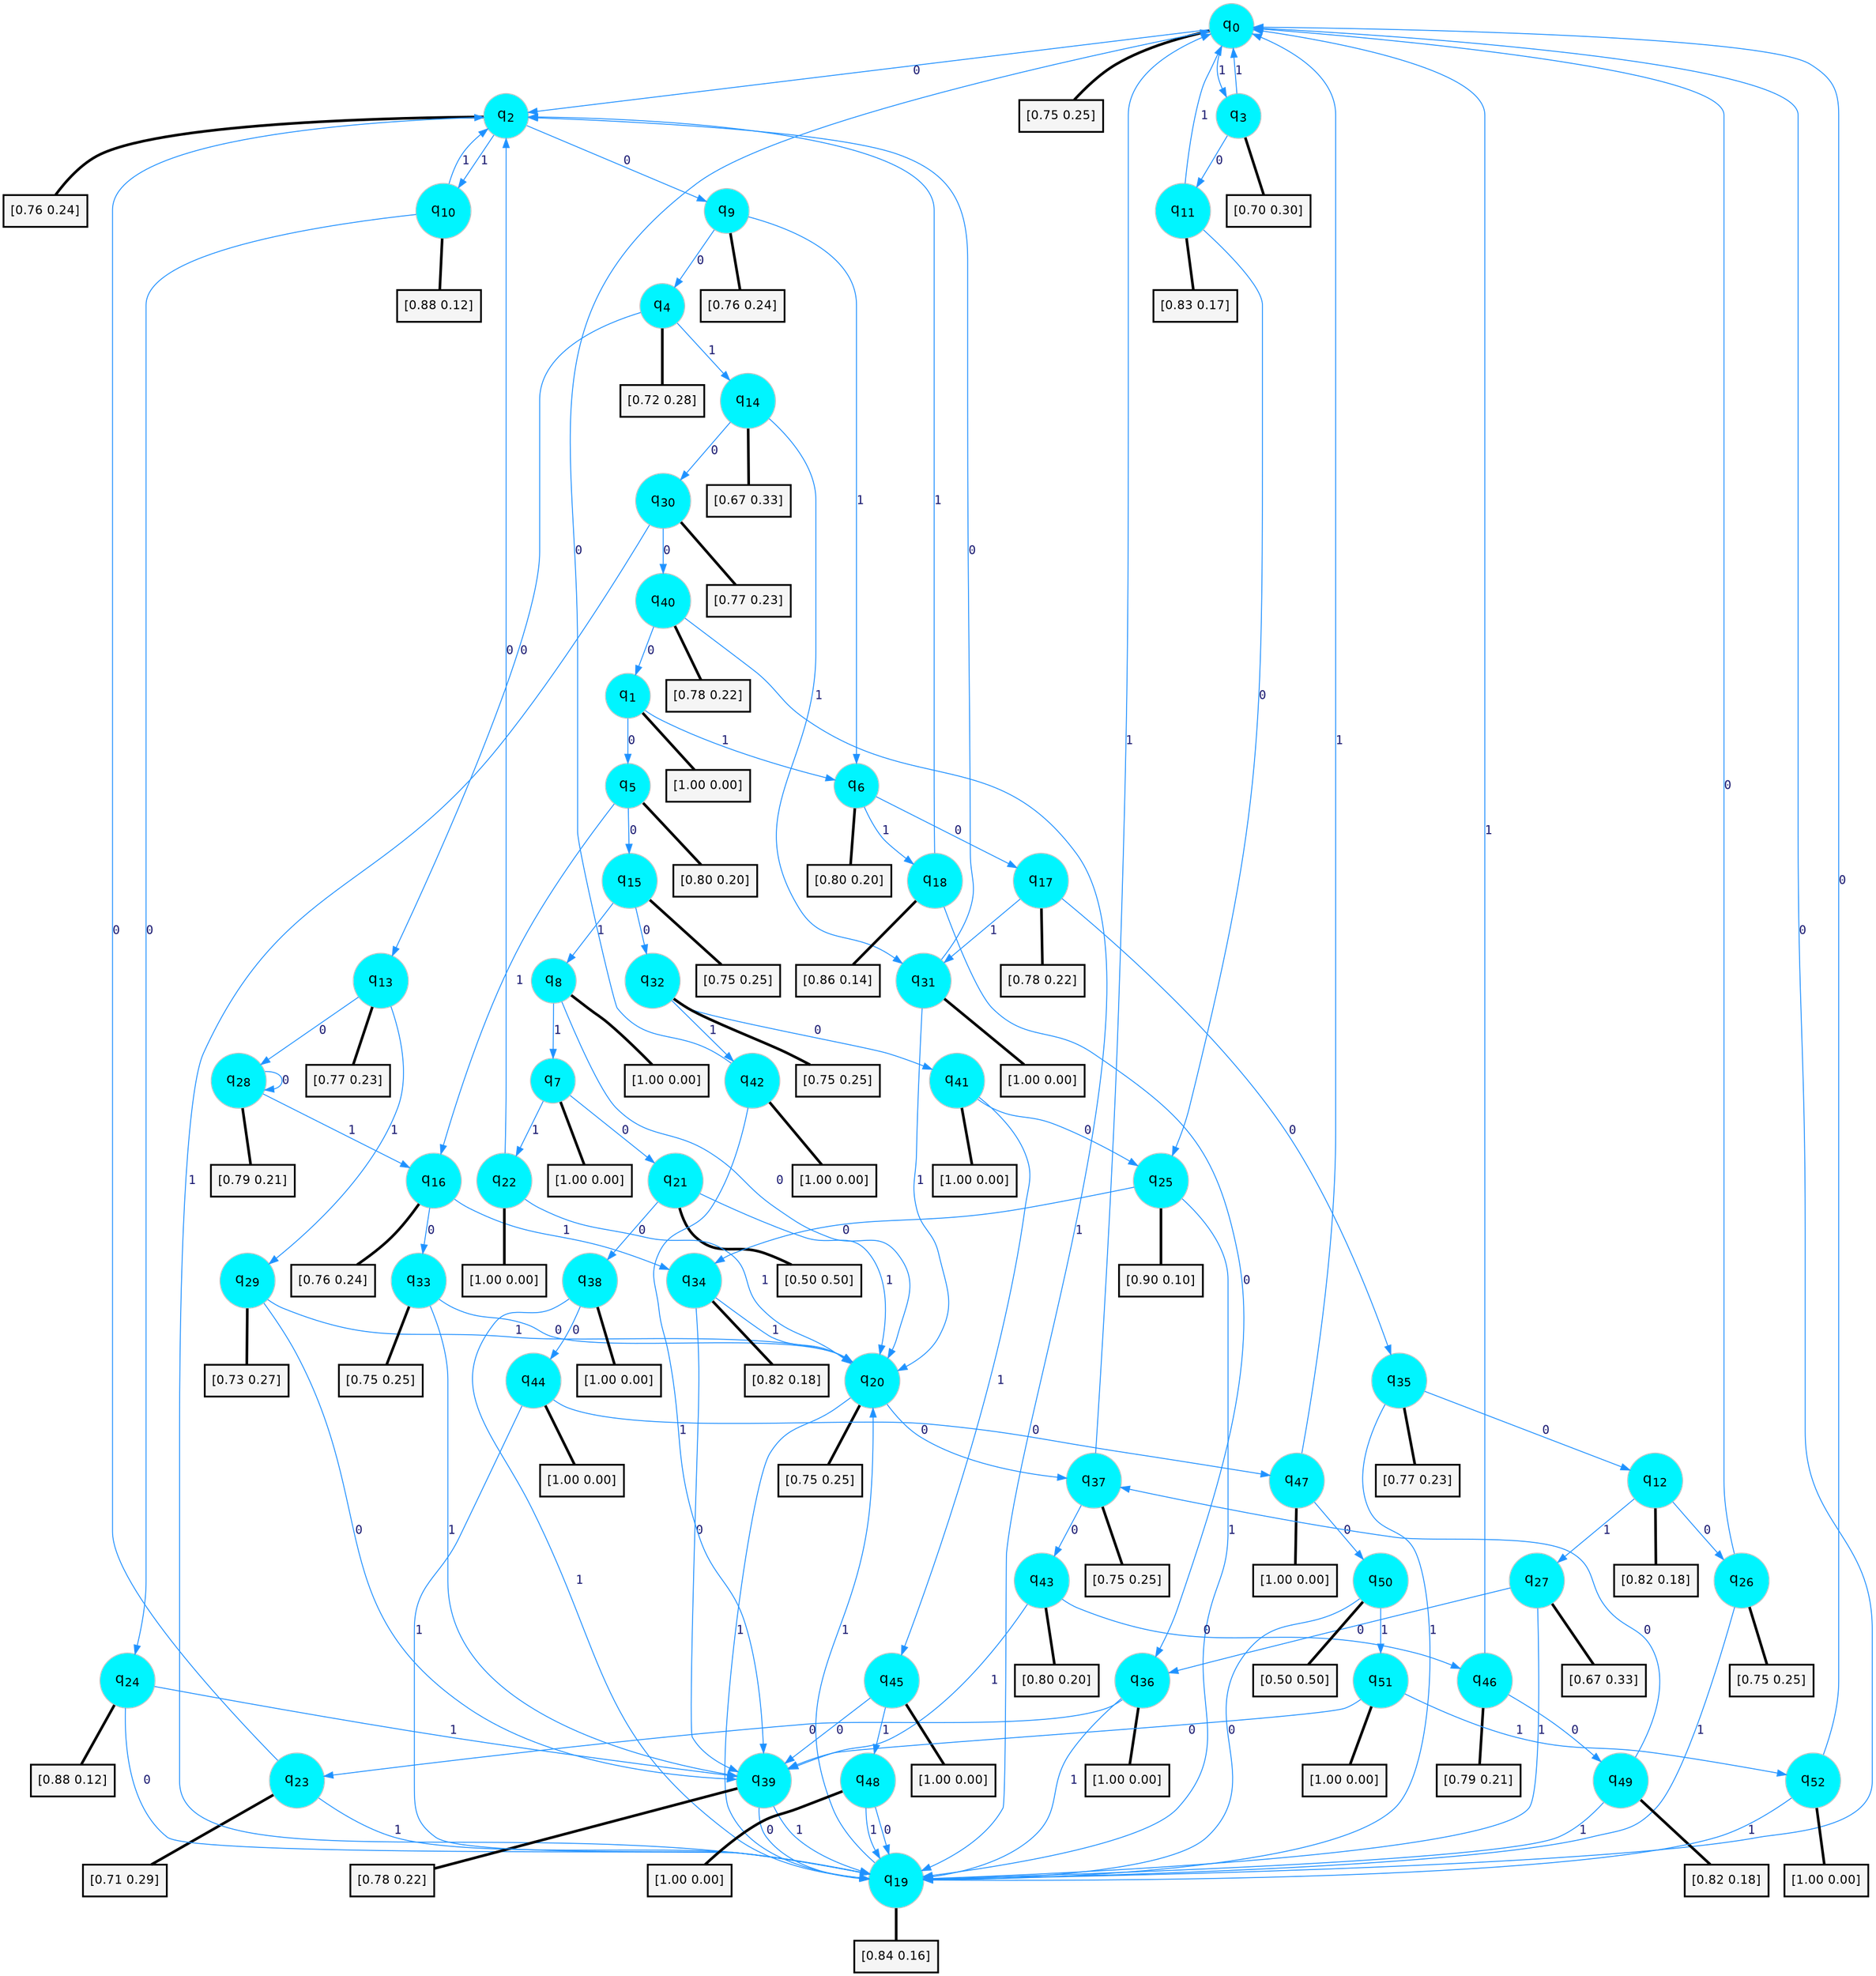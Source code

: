 digraph G {
graph [
bgcolor=transparent, dpi=300, rankdir=TD, size="40,25"];
node [
color=gray, fillcolor=turquoise1, fontcolor=black, fontname=Helvetica, fontsize=16, fontweight=bold, shape=circle, style=filled];
edge [
arrowsize=1, color=dodgerblue1, fontcolor=midnightblue, fontname=courier, fontweight=bold, penwidth=1, style=solid, weight=20];
0[label=<q<SUB>0</SUB>>];
1[label=<q<SUB>1</SUB>>];
2[label=<q<SUB>2</SUB>>];
3[label=<q<SUB>3</SUB>>];
4[label=<q<SUB>4</SUB>>];
5[label=<q<SUB>5</SUB>>];
6[label=<q<SUB>6</SUB>>];
7[label=<q<SUB>7</SUB>>];
8[label=<q<SUB>8</SUB>>];
9[label=<q<SUB>9</SUB>>];
10[label=<q<SUB>10</SUB>>];
11[label=<q<SUB>11</SUB>>];
12[label=<q<SUB>12</SUB>>];
13[label=<q<SUB>13</SUB>>];
14[label=<q<SUB>14</SUB>>];
15[label=<q<SUB>15</SUB>>];
16[label=<q<SUB>16</SUB>>];
17[label=<q<SUB>17</SUB>>];
18[label=<q<SUB>18</SUB>>];
19[label=<q<SUB>19</SUB>>];
20[label=<q<SUB>20</SUB>>];
21[label=<q<SUB>21</SUB>>];
22[label=<q<SUB>22</SUB>>];
23[label=<q<SUB>23</SUB>>];
24[label=<q<SUB>24</SUB>>];
25[label=<q<SUB>25</SUB>>];
26[label=<q<SUB>26</SUB>>];
27[label=<q<SUB>27</SUB>>];
28[label=<q<SUB>28</SUB>>];
29[label=<q<SUB>29</SUB>>];
30[label=<q<SUB>30</SUB>>];
31[label=<q<SUB>31</SUB>>];
32[label=<q<SUB>32</SUB>>];
33[label=<q<SUB>33</SUB>>];
34[label=<q<SUB>34</SUB>>];
35[label=<q<SUB>35</SUB>>];
36[label=<q<SUB>36</SUB>>];
37[label=<q<SUB>37</SUB>>];
38[label=<q<SUB>38</SUB>>];
39[label=<q<SUB>39</SUB>>];
40[label=<q<SUB>40</SUB>>];
41[label=<q<SUB>41</SUB>>];
42[label=<q<SUB>42</SUB>>];
43[label=<q<SUB>43</SUB>>];
44[label=<q<SUB>44</SUB>>];
45[label=<q<SUB>45</SUB>>];
46[label=<q<SUB>46</SUB>>];
47[label=<q<SUB>47</SUB>>];
48[label=<q<SUB>48</SUB>>];
49[label=<q<SUB>49</SUB>>];
50[label=<q<SUB>50</SUB>>];
51[label=<q<SUB>51</SUB>>];
52[label=<q<SUB>52</SUB>>];
53[label="[0.75 0.25]", shape=box,fontcolor=black, fontname=Helvetica, fontsize=14, penwidth=2, fillcolor=whitesmoke,color=black];
54[label="[1.00 0.00]", shape=box,fontcolor=black, fontname=Helvetica, fontsize=14, penwidth=2, fillcolor=whitesmoke,color=black];
55[label="[0.76 0.24]", shape=box,fontcolor=black, fontname=Helvetica, fontsize=14, penwidth=2, fillcolor=whitesmoke,color=black];
56[label="[0.70 0.30]", shape=box,fontcolor=black, fontname=Helvetica, fontsize=14, penwidth=2, fillcolor=whitesmoke,color=black];
57[label="[0.72 0.28]", shape=box,fontcolor=black, fontname=Helvetica, fontsize=14, penwidth=2, fillcolor=whitesmoke,color=black];
58[label="[0.80 0.20]", shape=box,fontcolor=black, fontname=Helvetica, fontsize=14, penwidth=2, fillcolor=whitesmoke,color=black];
59[label="[0.80 0.20]", shape=box,fontcolor=black, fontname=Helvetica, fontsize=14, penwidth=2, fillcolor=whitesmoke,color=black];
60[label="[1.00 0.00]", shape=box,fontcolor=black, fontname=Helvetica, fontsize=14, penwidth=2, fillcolor=whitesmoke,color=black];
61[label="[1.00 0.00]", shape=box,fontcolor=black, fontname=Helvetica, fontsize=14, penwidth=2, fillcolor=whitesmoke,color=black];
62[label="[0.76 0.24]", shape=box,fontcolor=black, fontname=Helvetica, fontsize=14, penwidth=2, fillcolor=whitesmoke,color=black];
63[label="[0.88 0.12]", shape=box,fontcolor=black, fontname=Helvetica, fontsize=14, penwidth=2, fillcolor=whitesmoke,color=black];
64[label="[0.83 0.17]", shape=box,fontcolor=black, fontname=Helvetica, fontsize=14, penwidth=2, fillcolor=whitesmoke,color=black];
65[label="[0.82 0.18]", shape=box,fontcolor=black, fontname=Helvetica, fontsize=14, penwidth=2, fillcolor=whitesmoke,color=black];
66[label="[0.77 0.23]", shape=box,fontcolor=black, fontname=Helvetica, fontsize=14, penwidth=2, fillcolor=whitesmoke,color=black];
67[label="[0.67 0.33]", shape=box,fontcolor=black, fontname=Helvetica, fontsize=14, penwidth=2, fillcolor=whitesmoke,color=black];
68[label="[0.75 0.25]", shape=box,fontcolor=black, fontname=Helvetica, fontsize=14, penwidth=2, fillcolor=whitesmoke,color=black];
69[label="[0.76 0.24]", shape=box,fontcolor=black, fontname=Helvetica, fontsize=14, penwidth=2, fillcolor=whitesmoke,color=black];
70[label="[0.78 0.22]", shape=box,fontcolor=black, fontname=Helvetica, fontsize=14, penwidth=2, fillcolor=whitesmoke,color=black];
71[label="[0.86 0.14]", shape=box,fontcolor=black, fontname=Helvetica, fontsize=14, penwidth=2, fillcolor=whitesmoke,color=black];
72[label="[0.84 0.16]", shape=box,fontcolor=black, fontname=Helvetica, fontsize=14, penwidth=2, fillcolor=whitesmoke,color=black];
73[label="[0.75 0.25]", shape=box,fontcolor=black, fontname=Helvetica, fontsize=14, penwidth=2, fillcolor=whitesmoke,color=black];
74[label="[0.50 0.50]", shape=box,fontcolor=black, fontname=Helvetica, fontsize=14, penwidth=2, fillcolor=whitesmoke,color=black];
75[label="[1.00 0.00]", shape=box,fontcolor=black, fontname=Helvetica, fontsize=14, penwidth=2, fillcolor=whitesmoke,color=black];
76[label="[0.71 0.29]", shape=box,fontcolor=black, fontname=Helvetica, fontsize=14, penwidth=2, fillcolor=whitesmoke,color=black];
77[label="[0.88 0.12]", shape=box,fontcolor=black, fontname=Helvetica, fontsize=14, penwidth=2, fillcolor=whitesmoke,color=black];
78[label="[0.90 0.10]", shape=box,fontcolor=black, fontname=Helvetica, fontsize=14, penwidth=2, fillcolor=whitesmoke,color=black];
79[label="[0.75 0.25]", shape=box,fontcolor=black, fontname=Helvetica, fontsize=14, penwidth=2, fillcolor=whitesmoke,color=black];
80[label="[0.67 0.33]", shape=box,fontcolor=black, fontname=Helvetica, fontsize=14, penwidth=2, fillcolor=whitesmoke,color=black];
81[label="[0.79 0.21]", shape=box,fontcolor=black, fontname=Helvetica, fontsize=14, penwidth=2, fillcolor=whitesmoke,color=black];
82[label="[0.73 0.27]", shape=box,fontcolor=black, fontname=Helvetica, fontsize=14, penwidth=2, fillcolor=whitesmoke,color=black];
83[label="[0.77 0.23]", shape=box,fontcolor=black, fontname=Helvetica, fontsize=14, penwidth=2, fillcolor=whitesmoke,color=black];
84[label="[1.00 0.00]", shape=box,fontcolor=black, fontname=Helvetica, fontsize=14, penwidth=2, fillcolor=whitesmoke,color=black];
85[label="[0.75 0.25]", shape=box,fontcolor=black, fontname=Helvetica, fontsize=14, penwidth=2, fillcolor=whitesmoke,color=black];
86[label="[0.75 0.25]", shape=box,fontcolor=black, fontname=Helvetica, fontsize=14, penwidth=2, fillcolor=whitesmoke,color=black];
87[label="[0.82 0.18]", shape=box,fontcolor=black, fontname=Helvetica, fontsize=14, penwidth=2, fillcolor=whitesmoke,color=black];
88[label="[0.77 0.23]", shape=box,fontcolor=black, fontname=Helvetica, fontsize=14, penwidth=2, fillcolor=whitesmoke,color=black];
89[label="[1.00 0.00]", shape=box,fontcolor=black, fontname=Helvetica, fontsize=14, penwidth=2, fillcolor=whitesmoke,color=black];
90[label="[0.75 0.25]", shape=box,fontcolor=black, fontname=Helvetica, fontsize=14, penwidth=2, fillcolor=whitesmoke,color=black];
91[label="[1.00 0.00]", shape=box,fontcolor=black, fontname=Helvetica, fontsize=14, penwidth=2, fillcolor=whitesmoke,color=black];
92[label="[0.78 0.22]", shape=box,fontcolor=black, fontname=Helvetica, fontsize=14, penwidth=2, fillcolor=whitesmoke,color=black];
93[label="[0.78 0.22]", shape=box,fontcolor=black, fontname=Helvetica, fontsize=14, penwidth=2, fillcolor=whitesmoke,color=black];
94[label="[1.00 0.00]", shape=box,fontcolor=black, fontname=Helvetica, fontsize=14, penwidth=2, fillcolor=whitesmoke,color=black];
95[label="[1.00 0.00]", shape=box,fontcolor=black, fontname=Helvetica, fontsize=14, penwidth=2, fillcolor=whitesmoke,color=black];
96[label="[0.80 0.20]", shape=box,fontcolor=black, fontname=Helvetica, fontsize=14, penwidth=2, fillcolor=whitesmoke,color=black];
97[label="[1.00 0.00]", shape=box,fontcolor=black, fontname=Helvetica, fontsize=14, penwidth=2, fillcolor=whitesmoke,color=black];
98[label="[1.00 0.00]", shape=box,fontcolor=black, fontname=Helvetica, fontsize=14, penwidth=2, fillcolor=whitesmoke,color=black];
99[label="[0.79 0.21]", shape=box,fontcolor=black, fontname=Helvetica, fontsize=14, penwidth=2, fillcolor=whitesmoke,color=black];
100[label="[1.00 0.00]", shape=box,fontcolor=black, fontname=Helvetica, fontsize=14, penwidth=2, fillcolor=whitesmoke,color=black];
101[label="[1.00 0.00]", shape=box,fontcolor=black, fontname=Helvetica, fontsize=14, penwidth=2, fillcolor=whitesmoke,color=black];
102[label="[0.82 0.18]", shape=box,fontcolor=black, fontname=Helvetica, fontsize=14, penwidth=2, fillcolor=whitesmoke,color=black];
103[label="[0.50 0.50]", shape=box,fontcolor=black, fontname=Helvetica, fontsize=14, penwidth=2, fillcolor=whitesmoke,color=black];
104[label="[1.00 0.00]", shape=box,fontcolor=black, fontname=Helvetica, fontsize=14, penwidth=2, fillcolor=whitesmoke,color=black];
105[label="[1.00 0.00]", shape=box,fontcolor=black, fontname=Helvetica, fontsize=14, penwidth=2, fillcolor=whitesmoke,color=black];
0->2 [label=0];
0->3 [label=1];
0->53 [arrowhead=none, penwidth=3,color=black];
1->5 [label=0];
1->6 [label=1];
1->54 [arrowhead=none, penwidth=3,color=black];
2->9 [label=0];
2->10 [label=1];
2->55 [arrowhead=none, penwidth=3,color=black];
3->11 [label=0];
3->0 [label=1];
3->56 [arrowhead=none, penwidth=3,color=black];
4->13 [label=0];
4->14 [label=1];
4->57 [arrowhead=none, penwidth=3,color=black];
5->15 [label=0];
5->16 [label=1];
5->58 [arrowhead=none, penwidth=3,color=black];
6->17 [label=0];
6->18 [label=1];
6->59 [arrowhead=none, penwidth=3,color=black];
7->21 [label=0];
7->22 [label=1];
7->60 [arrowhead=none, penwidth=3,color=black];
8->20 [label=0];
8->7 [label=1];
8->61 [arrowhead=none, penwidth=3,color=black];
9->4 [label=0];
9->6 [label=1];
9->62 [arrowhead=none, penwidth=3,color=black];
10->24 [label=0];
10->2 [label=1];
10->63 [arrowhead=none, penwidth=3,color=black];
11->25 [label=0];
11->0 [label=1];
11->64 [arrowhead=none, penwidth=3,color=black];
12->26 [label=0];
12->27 [label=1];
12->65 [arrowhead=none, penwidth=3,color=black];
13->28 [label=0];
13->29 [label=1];
13->66 [arrowhead=none, penwidth=3,color=black];
14->30 [label=0];
14->31 [label=1];
14->67 [arrowhead=none, penwidth=3,color=black];
15->32 [label=0];
15->8 [label=1];
15->68 [arrowhead=none, penwidth=3,color=black];
16->33 [label=0];
16->34 [label=1];
16->69 [arrowhead=none, penwidth=3,color=black];
17->35 [label=0];
17->31 [label=1];
17->70 [arrowhead=none, penwidth=3,color=black];
18->36 [label=0];
18->2 [label=1];
18->71 [arrowhead=none, penwidth=3,color=black];
19->0 [label=0];
19->20 [label=1];
19->72 [arrowhead=none, penwidth=3,color=black];
20->37 [label=0];
20->19 [label=1];
20->73 [arrowhead=none, penwidth=3,color=black];
21->38 [label=0];
21->20 [label=1];
21->74 [arrowhead=none, penwidth=3,color=black];
22->2 [label=0];
22->20 [label=1];
22->75 [arrowhead=none, penwidth=3,color=black];
23->2 [label=0];
23->19 [label=1];
23->76 [arrowhead=none, penwidth=3,color=black];
24->19 [label=0];
24->39 [label=1];
24->77 [arrowhead=none, penwidth=3,color=black];
25->34 [label=0];
25->19 [label=1];
25->78 [arrowhead=none, penwidth=3,color=black];
26->0 [label=0];
26->19 [label=1];
26->79 [arrowhead=none, penwidth=3,color=black];
27->36 [label=0];
27->19 [label=1];
27->80 [arrowhead=none, penwidth=3,color=black];
28->28 [label=0];
28->16 [label=1];
28->81 [arrowhead=none, penwidth=3,color=black];
29->39 [label=0];
29->20 [label=1];
29->82 [arrowhead=none, penwidth=3,color=black];
30->40 [label=0];
30->19 [label=1];
30->83 [arrowhead=none, penwidth=3,color=black];
31->2 [label=0];
31->20 [label=1];
31->84 [arrowhead=none, penwidth=3,color=black];
32->41 [label=0];
32->42 [label=1];
32->85 [arrowhead=none, penwidth=3,color=black];
33->20 [label=0];
33->39 [label=1];
33->86 [arrowhead=none, penwidth=3,color=black];
34->39 [label=0];
34->20 [label=1];
34->87 [arrowhead=none, penwidth=3,color=black];
35->12 [label=0];
35->19 [label=1];
35->88 [arrowhead=none, penwidth=3,color=black];
36->23 [label=0];
36->19 [label=1];
36->89 [arrowhead=none, penwidth=3,color=black];
37->43 [label=0];
37->0 [label=1];
37->90 [arrowhead=none, penwidth=3,color=black];
38->44 [label=0];
38->19 [label=1];
38->91 [arrowhead=none, penwidth=3,color=black];
39->19 [label=0];
39->19 [label=1];
39->92 [arrowhead=none, penwidth=3,color=black];
40->1 [label=0];
40->19 [label=1];
40->93 [arrowhead=none, penwidth=3,color=black];
41->25 [label=0];
41->45 [label=1];
41->94 [arrowhead=none, penwidth=3,color=black];
42->0 [label=0];
42->39 [label=1];
42->95 [arrowhead=none, penwidth=3,color=black];
43->46 [label=0];
43->39 [label=1];
43->96 [arrowhead=none, penwidth=3,color=black];
44->47 [label=0];
44->19 [label=1];
44->97 [arrowhead=none, penwidth=3,color=black];
45->39 [label=0];
45->48 [label=1];
45->98 [arrowhead=none, penwidth=3,color=black];
46->49 [label=0];
46->0 [label=1];
46->99 [arrowhead=none, penwidth=3,color=black];
47->50 [label=0];
47->0 [label=1];
47->100 [arrowhead=none, penwidth=3,color=black];
48->19 [label=0];
48->19 [label=1];
48->101 [arrowhead=none, penwidth=3,color=black];
49->37 [label=0];
49->19 [label=1];
49->102 [arrowhead=none, penwidth=3,color=black];
50->19 [label=0];
50->51 [label=1];
50->103 [arrowhead=none, penwidth=3,color=black];
51->39 [label=0];
51->52 [label=1];
51->104 [arrowhead=none, penwidth=3,color=black];
52->0 [label=0];
52->19 [label=1];
52->105 [arrowhead=none, penwidth=3,color=black];
}
